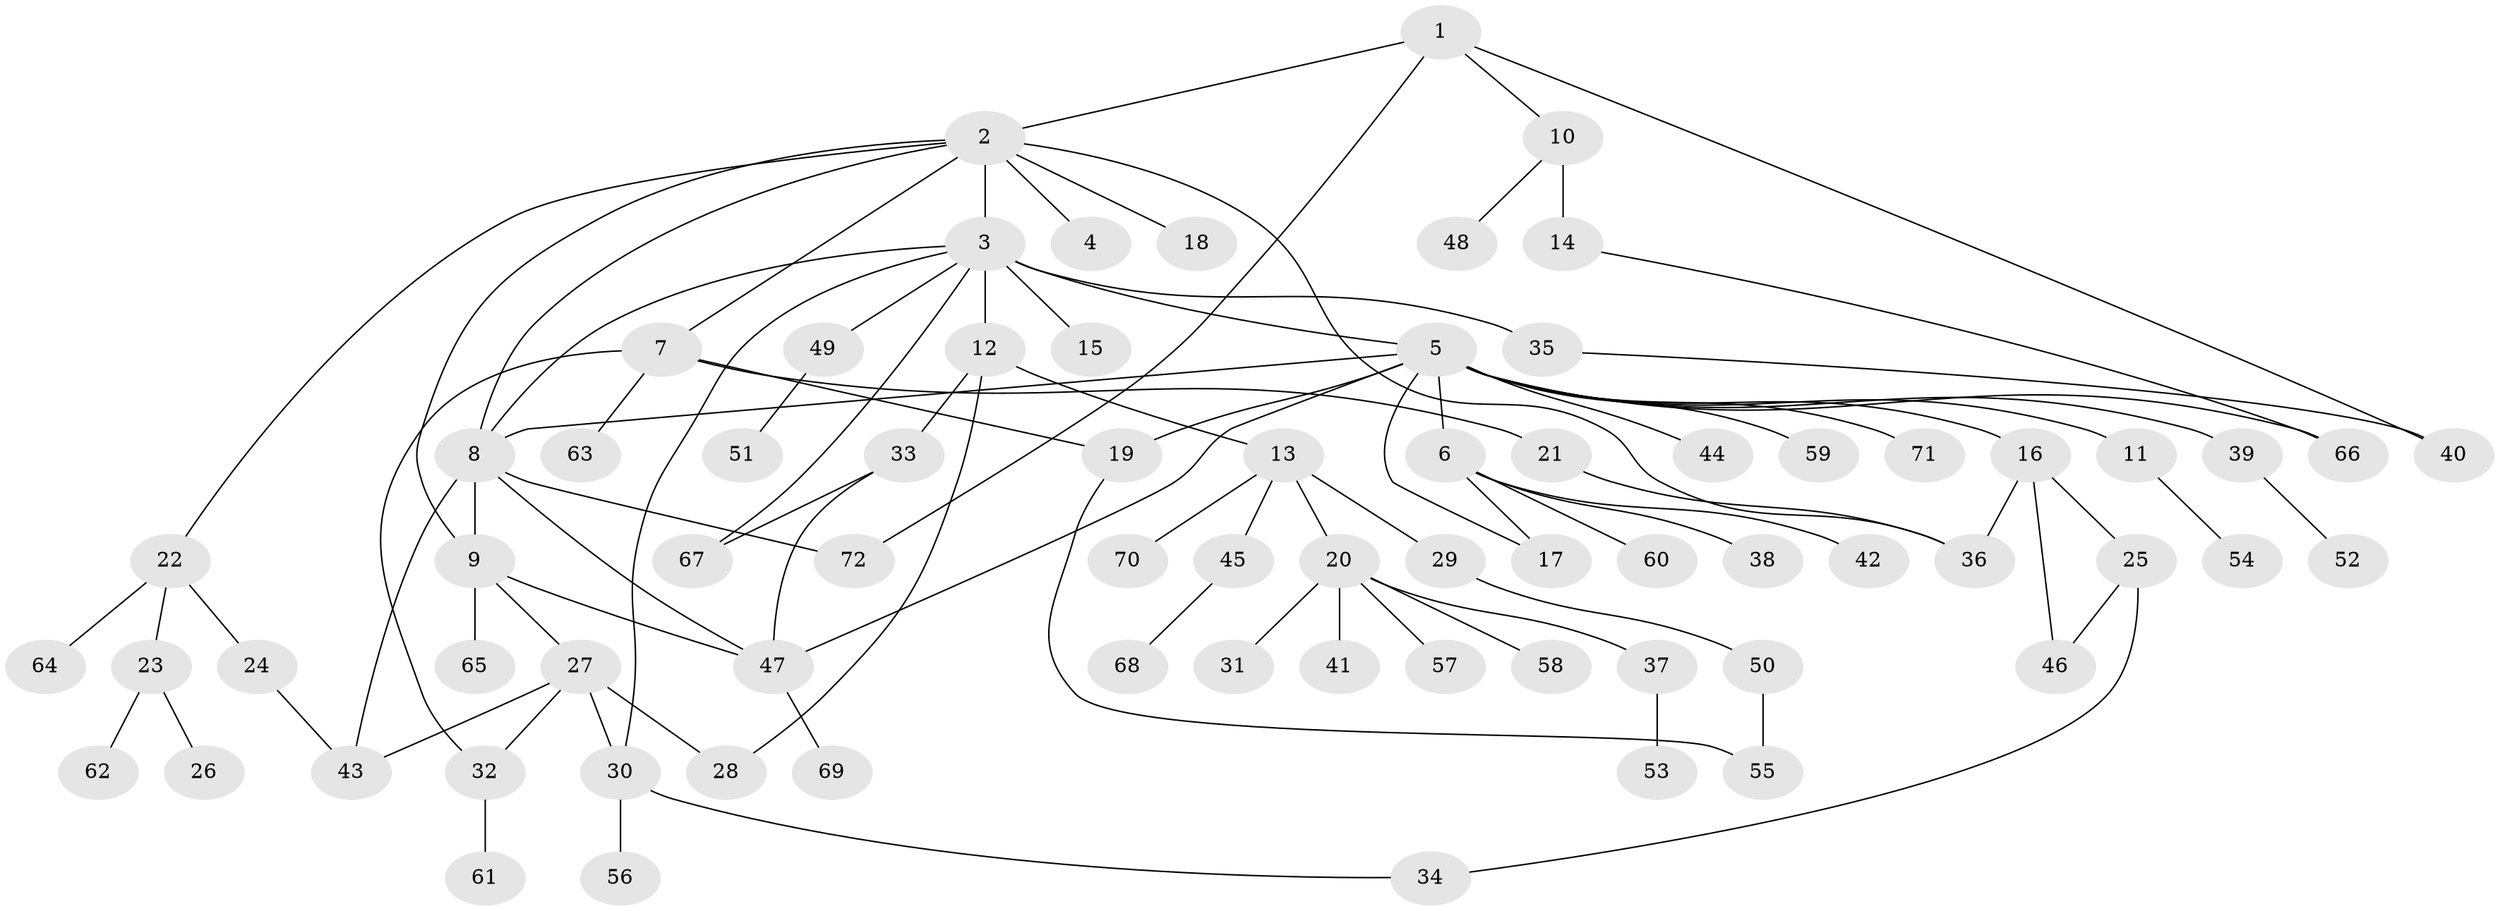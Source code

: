// original degree distribution, {4: 0.034722222222222224, 10: 0.013888888888888888, 13: 0.006944444444444444, 1: 0.5694444444444444, 14: 0.006944444444444444, 6: 0.041666666666666664, 12: 0.006944444444444444, 2: 0.2013888888888889, 15: 0.006944444444444444, 3: 0.0763888888888889, 5: 0.027777777777777776, 7: 0.006944444444444444}
// Generated by graph-tools (version 1.1) at 2025/35/03/09/25 02:35:43]
// undirected, 72 vertices, 93 edges
graph export_dot {
graph [start="1"]
  node [color=gray90,style=filled];
  1;
  2;
  3;
  4;
  5;
  6;
  7;
  8;
  9;
  10;
  11;
  12;
  13;
  14;
  15;
  16;
  17;
  18;
  19;
  20;
  21;
  22;
  23;
  24;
  25;
  26;
  27;
  28;
  29;
  30;
  31;
  32;
  33;
  34;
  35;
  36;
  37;
  38;
  39;
  40;
  41;
  42;
  43;
  44;
  45;
  46;
  47;
  48;
  49;
  50;
  51;
  52;
  53;
  54;
  55;
  56;
  57;
  58;
  59;
  60;
  61;
  62;
  63;
  64;
  65;
  66;
  67;
  68;
  69;
  70;
  71;
  72;
  1 -- 2 [weight=1.0];
  1 -- 10 [weight=1.0];
  1 -- 40 [weight=1.0];
  1 -- 72 [weight=1.0];
  2 -- 3 [weight=1.0];
  2 -- 4 [weight=1.0];
  2 -- 7 [weight=1.0];
  2 -- 8 [weight=1.0];
  2 -- 9 [weight=1.0];
  2 -- 18 [weight=1.0];
  2 -- 22 [weight=1.0];
  2 -- 36 [weight=1.0];
  3 -- 5 [weight=1.0];
  3 -- 8 [weight=1.0];
  3 -- 12 [weight=1.0];
  3 -- 15 [weight=1.0];
  3 -- 30 [weight=1.0];
  3 -- 35 [weight=4.0];
  3 -- 49 [weight=1.0];
  3 -- 67 [weight=1.0];
  5 -- 6 [weight=1.0];
  5 -- 8 [weight=1.0];
  5 -- 11 [weight=1.0];
  5 -- 16 [weight=1.0];
  5 -- 17 [weight=1.0];
  5 -- 19 [weight=1.0];
  5 -- 39 [weight=1.0];
  5 -- 44 [weight=1.0];
  5 -- 47 [weight=1.0];
  5 -- 59 [weight=1.0];
  5 -- 66 [weight=1.0];
  5 -- 71 [weight=1.0];
  6 -- 17 [weight=1.0];
  6 -- 38 [weight=1.0];
  6 -- 42 [weight=1.0];
  6 -- 60 [weight=1.0];
  7 -- 19 [weight=1.0];
  7 -- 21 [weight=7.0];
  7 -- 32 [weight=1.0];
  7 -- 63 [weight=1.0];
  8 -- 9 [weight=10.0];
  8 -- 43 [weight=1.0];
  8 -- 47 [weight=1.0];
  8 -- 72 [weight=1.0];
  9 -- 27 [weight=1.0];
  9 -- 47 [weight=1.0];
  9 -- 65 [weight=1.0];
  10 -- 14 [weight=7.0];
  10 -- 48 [weight=1.0];
  11 -- 54 [weight=1.0];
  12 -- 13 [weight=1.0];
  12 -- 28 [weight=1.0];
  12 -- 33 [weight=1.0];
  13 -- 20 [weight=1.0];
  13 -- 29 [weight=1.0];
  13 -- 45 [weight=1.0];
  13 -- 70 [weight=1.0];
  14 -- 66 [weight=1.0];
  16 -- 25 [weight=1.0];
  16 -- 36 [weight=1.0];
  16 -- 46 [weight=1.0];
  19 -- 55 [weight=1.0];
  20 -- 31 [weight=1.0];
  20 -- 37 [weight=1.0];
  20 -- 41 [weight=1.0];
  20 -- 57 [weight=1.0];
  20 -- 58 [weight=1.0];
  21 -- 36 [weight=1.0];
  22 -- 23 [weight=1.0];
  22 -- 24 [weight=1.0];
  22 -- 64 [weight=1.0];
  23 -- 26 [weight=1.0];
  23 -- 62 [weight=1.0];
  24 -- 43 [weight=2.0];
  25 -- 34 [weight=1.0];
  25 -- 46 [weight=2.0];
  27 -- 28 [weight=1.0];
  27 -- 30 [weight=1.0];
  27 -- 32 [weight=1.0];
  27 -- 43 [weight=1.0];
  29 -- 50 [weight=1.0];
  30 -- 34 [weight=1.0];
  30 -- 56 [weight=2.0];
  32 -- 61 [weight=1.0];
  33 -- 47 [weight=1.0];
  33 -- 67 [weight=1.0];
  35 -- 40 [weight=1.0];
  37 -- 53 [weight=1.0];
  39 -- 52 [weight=1.0];
  45 -- 68 [weight=1.0];
  47 -- 69 [weight=1.0];
  49 -- 51 [weight=1.0];
  50 -- 55 [weight=4.0];
}
